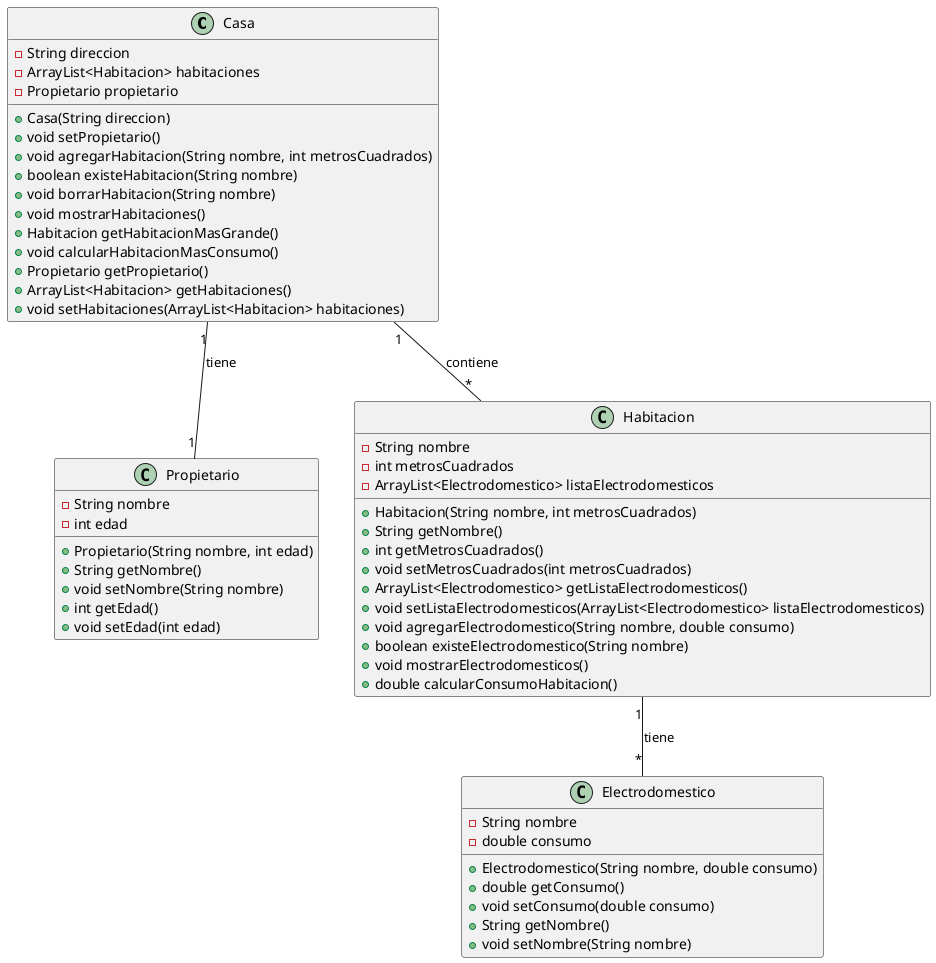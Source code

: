 @startuml

class Casa {
    - String direccion
    - ArrayList<Habitacion> habitaciones
    - Propietario propietario
    + Casa(String direccion)
    + void setPropietario()
    + void agregarHabitacion(String nombre, int metrosCuadrados)
    + boolean existeHabitacion(String nombre)
    + void borrarHabitacion(String nombre)
    + void mostrarHabitaciones()
    + Habitacion getHabitacionMasGrande()
    + void calcularHabitacionMasConsumo()
    + Propietario getPropietario()
    + ArrayList<Habitacion> getHabitaciones()
    + void setHabitaciones(ArrayList<Habitacion> habitaciones)
}

class Propietario {
    - String nombre
    - int edad
    + Propietario(String nombre, int edad)
    + String getNombre()
    + void setNombre(String nombre)
    + int getEdad()
    + void setEdad(int edad)
}

class Habitacion {
    - String nombre
    - int metrosCuadrados
    - ArrayList<Electrodomestico> listaElectrodomesticos
    + Habitacion(String nombre, int metrosCuadrados)
    + String getNombre()
    + int getMetrosCuadrados()
    + void setMetrosCuadrados(int metrosCuadrados)
    + ArrayList<Electrodomestico> getListaElectrodomesticos()
    + void setListaElectrodomesticos(ArrayList<Electrodomestico> listaElectrodomesticos)
    + void agregarElectrodomestico(String nombre, double consumo)
    + boolean existeElectrodomestico(String nombre)
    + void mostrarElectrodomesticos()
    + double calcularConsumoHabitacion()
}

class Electrodomestico {
    - String nombre
    - double consumo
    + Electrodomestico(String nombre, double consumo)
    + double getConsumo()
    + void setConsumo(double consumo)
    + String getNombre()
    + void setNombre(String nombre)
}


Casa "1" -- "1" Propietario : tiene
Casa "1" -- "*" Habitacion : contiene
Habitacion "1" -- "*" Electrodomestico : tiene

@enduml
